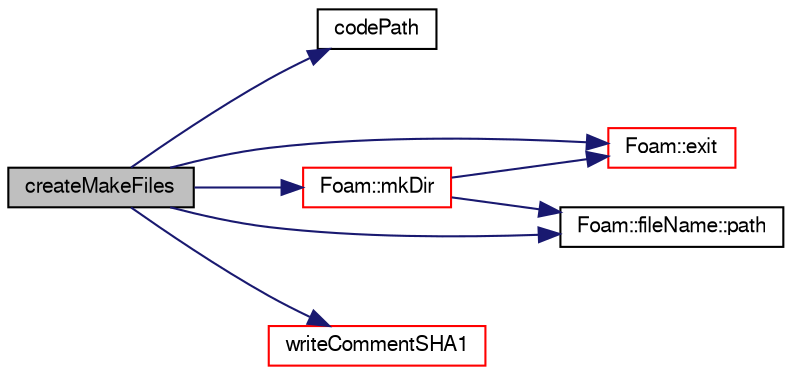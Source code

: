 digraph "createMakeFiles"
{
  bgcolor="transparent";
  edge [fontname="FreeSans",fontsize="10",labelfontname="FreeSans",labelfontsize="10"];
  node [fontname="FreeSans",fontsize="10",shape=record];
  rankdir="LR";
  Node181 [label="createMakeFiles",height=0.2,width=0.4,color="black", fillcolor="grey75", style="filled", fontcolor="black"];
  Node181 -> Node182 [color="midnightblue",fontsize="10",style="solid",fontname="FreeSans"];
  Node182 [label="codePath",height=0.2,width=0.4,color="black",URL="$a26070.html#a246e9a4efc46c8100706f723dc815f89",tooltip="Path for specified code name. "];
  Node181 -> Node183 [color="midnightblue",fontsize="10",style="solid",fontname="FreeSans"];
  Node183 [label="Foam::exit",height=0.2,width=0.4,color="red",URL="$a21124.html#a06ca7250d8e89caf05243ec094843642"];
  Node181 -> Node230 [color="midnightblue",fontsize="10",style="solid",fontname="FreeSans"];
  Node230 [label="Foam::mkDir",height=0.2,width=0.4,color="red",URL="$a21124.html#a2ae410f2311adf94d66451b7423fdf4e",tooltip="Make a directory and return an error if it could not be created. "];
  Node230 -> Node183 [color="midnightblue",fontsize="10",style="solid",fontname="FreeSans"];
  Node230 -> Node236 [color="midnightblue",fontsize="10",style="solid",fontname="FreeSans"];
  Node236 [label="Foam::fileName::path",height=0.2,width=0.4,color="black",URL="$a28234.html#abe7b9078c8e7356c6131b70a8f729372",tooltip="Return directory path name (part before last /) "];
  Node181 -> Node236 [color="midnightblue",fontsize="10",style="solid",fontname="FreeSans"];
  Node181 -> Node237 [color="midnightblue",fontsize="10",style="solid",fontname="FreeSans"];
  Node237 [label="writeCommentSHA1",height=0.2,width=0.4,color="red",URL="$a26070.html#af6870d46570b278f2fd22b598169deed",tooltip="Write SHA1 value as C-comment. "];
}
